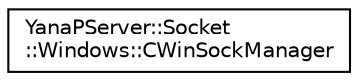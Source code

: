 digraph "クラス階層図"
{
  edge [fontname="Helvetica",fontsize="10",labelfontname="Helvetica",labelfontsize="10"];
  node [fontname="Helvetica",fontsize="10",shape=record];
  rankdir="LR";
  Node0 [label="YanaPServer::Socket\l::Windows::CWinSockManager",height=0.2,width=0.4,color="black", fillcolor="white", style="filled",URL="$class_yana_p_server_1_1_socket_1_1_windows_1_1_c_win_sock_manager.html",tooltip="WinSockの管理.  シングルトンクラス "];
}
